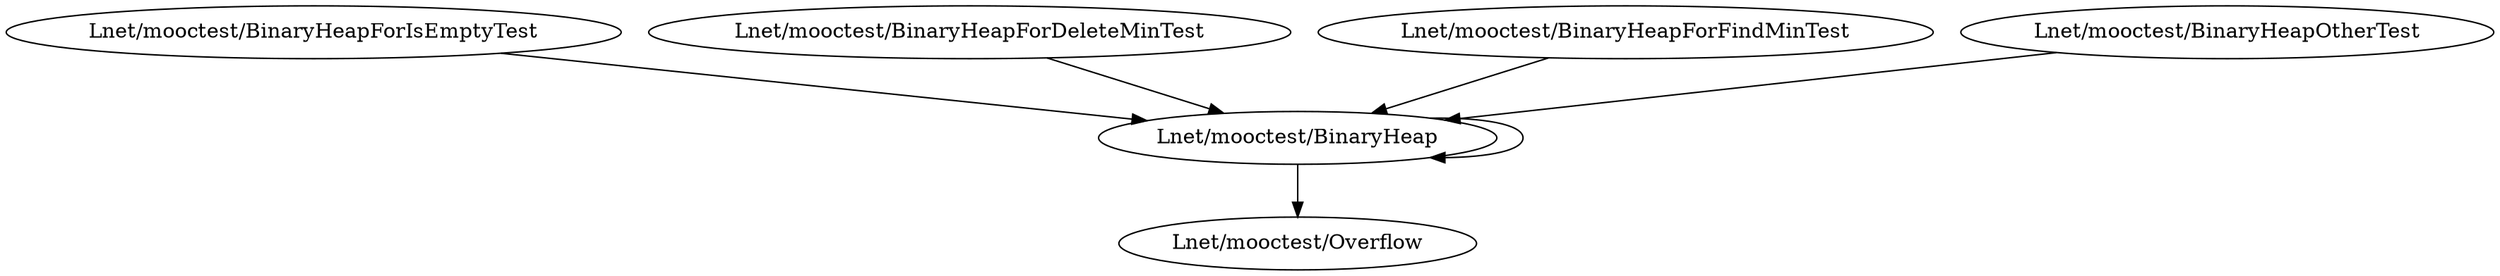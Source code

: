 digraph class {
    "Lnet/mooctest/BinaryHeapForIsEmptyTest" -> "Lnet/mooctest/BinaryHeap";
    "Lnet/mooctest/BinaryHeapForDeleteMinTest" -> "Lnet/mooctest/BinaryHeap";
    "Lnet/mooctest/BinaryHeapForFindMinTest" -> "Lnet/mooctest/BinaryHeap";
    "Lnet/mooctest/BinaryHeap" -> "Lnet/mooctest/BinaryHeap";
    "Lnet/mooctest/BinaryHeap" -> "Lnet/mooctest/Overflow";
    "Lnet/mooctest/BinaryHeapOtherTest" -> "Lnet/mooctest/BinaryHeap";
}
